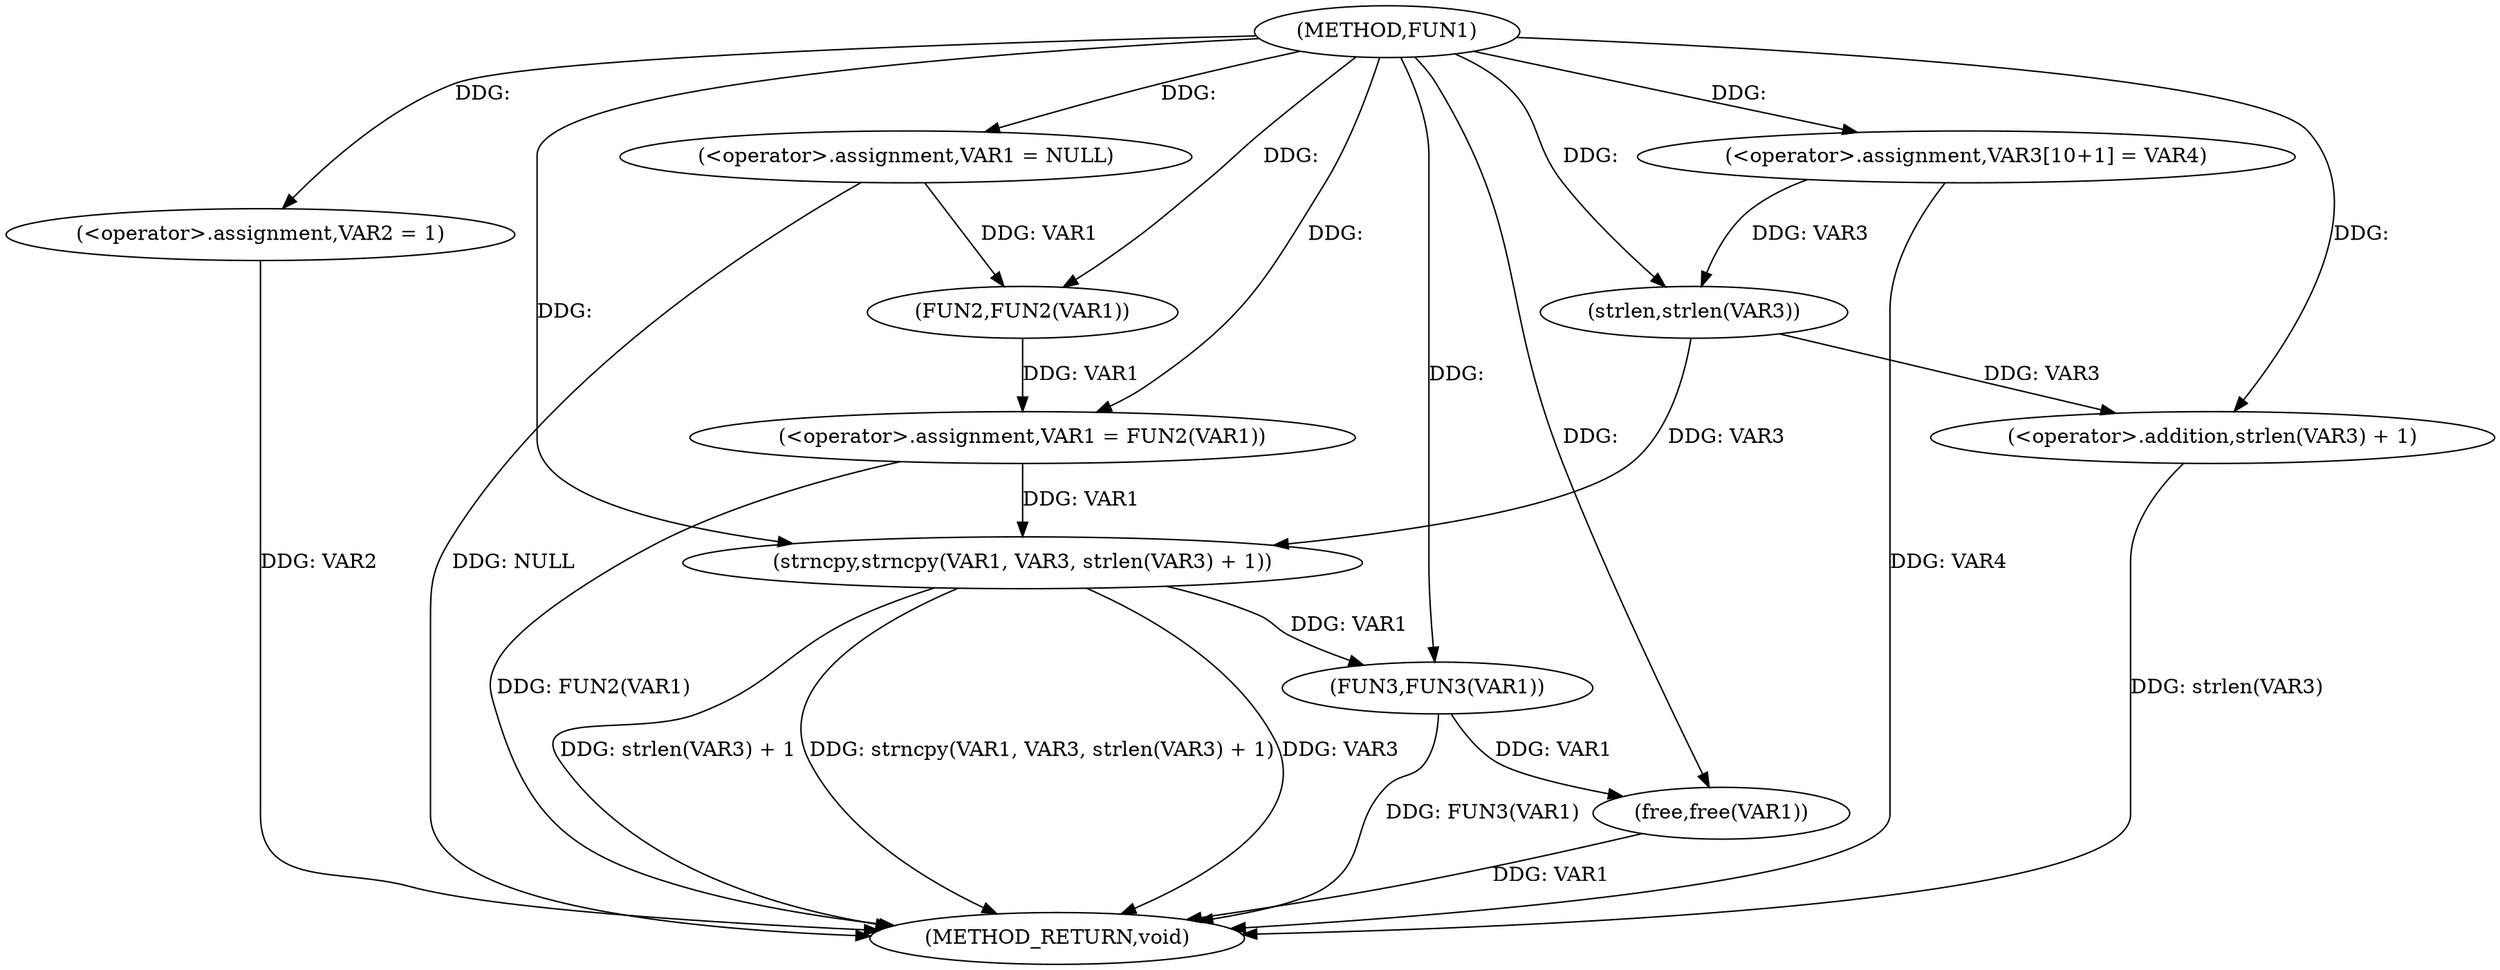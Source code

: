digraph FUN1 {  
"1000100" [label = "(METHOD,FUN1)" ]
"1000129" [label = "(METHOD_RETURN,void)" ]
"1000103" [label = "(<operator>.assignment,VAR1 = NULL)" ]
"1000106" [label = "(<operator>.assignment,VAR2 = 1)" ]
"1000109" [label = "(<operator>.assignment,VAR1 = FUN2(VAR1))" ]
"1000111" [label = "(FUN2,FUN2(VAR1))" ]
"1000115" [label = "(<operator>.assignment,VAR3[10+1] = VAR4)" ]
"1000118" [label = "(strncpy,strncpy(VAR1, VAR3, strlen(VAR3) + 1))" ]
"1000121" [label = "(<operator>.addition,strlen(VAR3) + 1)" ]
"1000122" [label = "(strlen,strlen(VAR3))" ]
"1000125" [label = "(FUN3,FUN3(VAR1))" ]
"1000127" [label = "(free,free(VAR1))" ]
  "1000115" -> "1000129"  [ label = "DDG: VAR4"] 
  "1000125" -> "1000129"  [ label = "DDG: FUN3(VAR1)"] 
  "1000106" -> "1000129"  [ label = "DDG: VAR2"] 
  "1000103" -> "1000129"  [ label = "DDG: NULL"] 
  "1000118" -> "1000129"  [ label = "DDG: strncpy(VAR1, VAR3, strlen(VAR3) + 1)"] 
  "1000118" -> "1000129"  [ label = "DDG: VAR3"] 
  "1000121" -> "1000129"  [ label = "DDG: strlen(VAR3)"] 
  "1000127" -> "1000129"  [ label = "DDG: VAR1"] 
  "1000109" -> "1000129"  [ label = "DDG: FUN2(VAR1)"] 
  "1000118" -> "1000129"  [ label = "DDG: strlen(VAR3) + 1"] 
  "1000100" -> "1000103"  [ label = "DDG: "] 
  "1000100" -> "1000106"  [ label = "DDG: "] 
  "1000111" -> "1000109"  [ label = "DDG: VAR1"] 
  "1000100" -> "1000109"  [ label = "DDG: "] 
  "1000103" -> "1000111"  [ label = "DDG: VAR1"] 
  "1000100" -> "1000111"  [ label = "DDG: "] 
  "1000100" -> "1000115"  [ label = "DDG: "] 
  "1000109" -> "1000118"  [ label = "DDG: VAR1"] 
  "1000100" -> "1000118"  [ label = "DDG: "] 
  "1000122" -> "1000118"  [ label = "DDG: VAR3"] 
  "1000122" -> "1000121"  [ label = "DDG: VAR3"] 
  "1000115" -> "1000122"  [ label = "DDG: VAR3"] 
  "1000100" -> "1000122"  [ label = "DDG: "] 
  "1000100" -> "1000121"  [ label = "DDG: "] 
  "1000118" -> "1000125"  [ label = "DDG: VAR1"] 
  "1000100" -> "1000125"  [ label = "DDG: "] 
  "1000125" -> "1000127"  [ label = "DDG: VAR1"] 
  "1000100" -> "1000127"  [ label = "DDG: "] 
}

